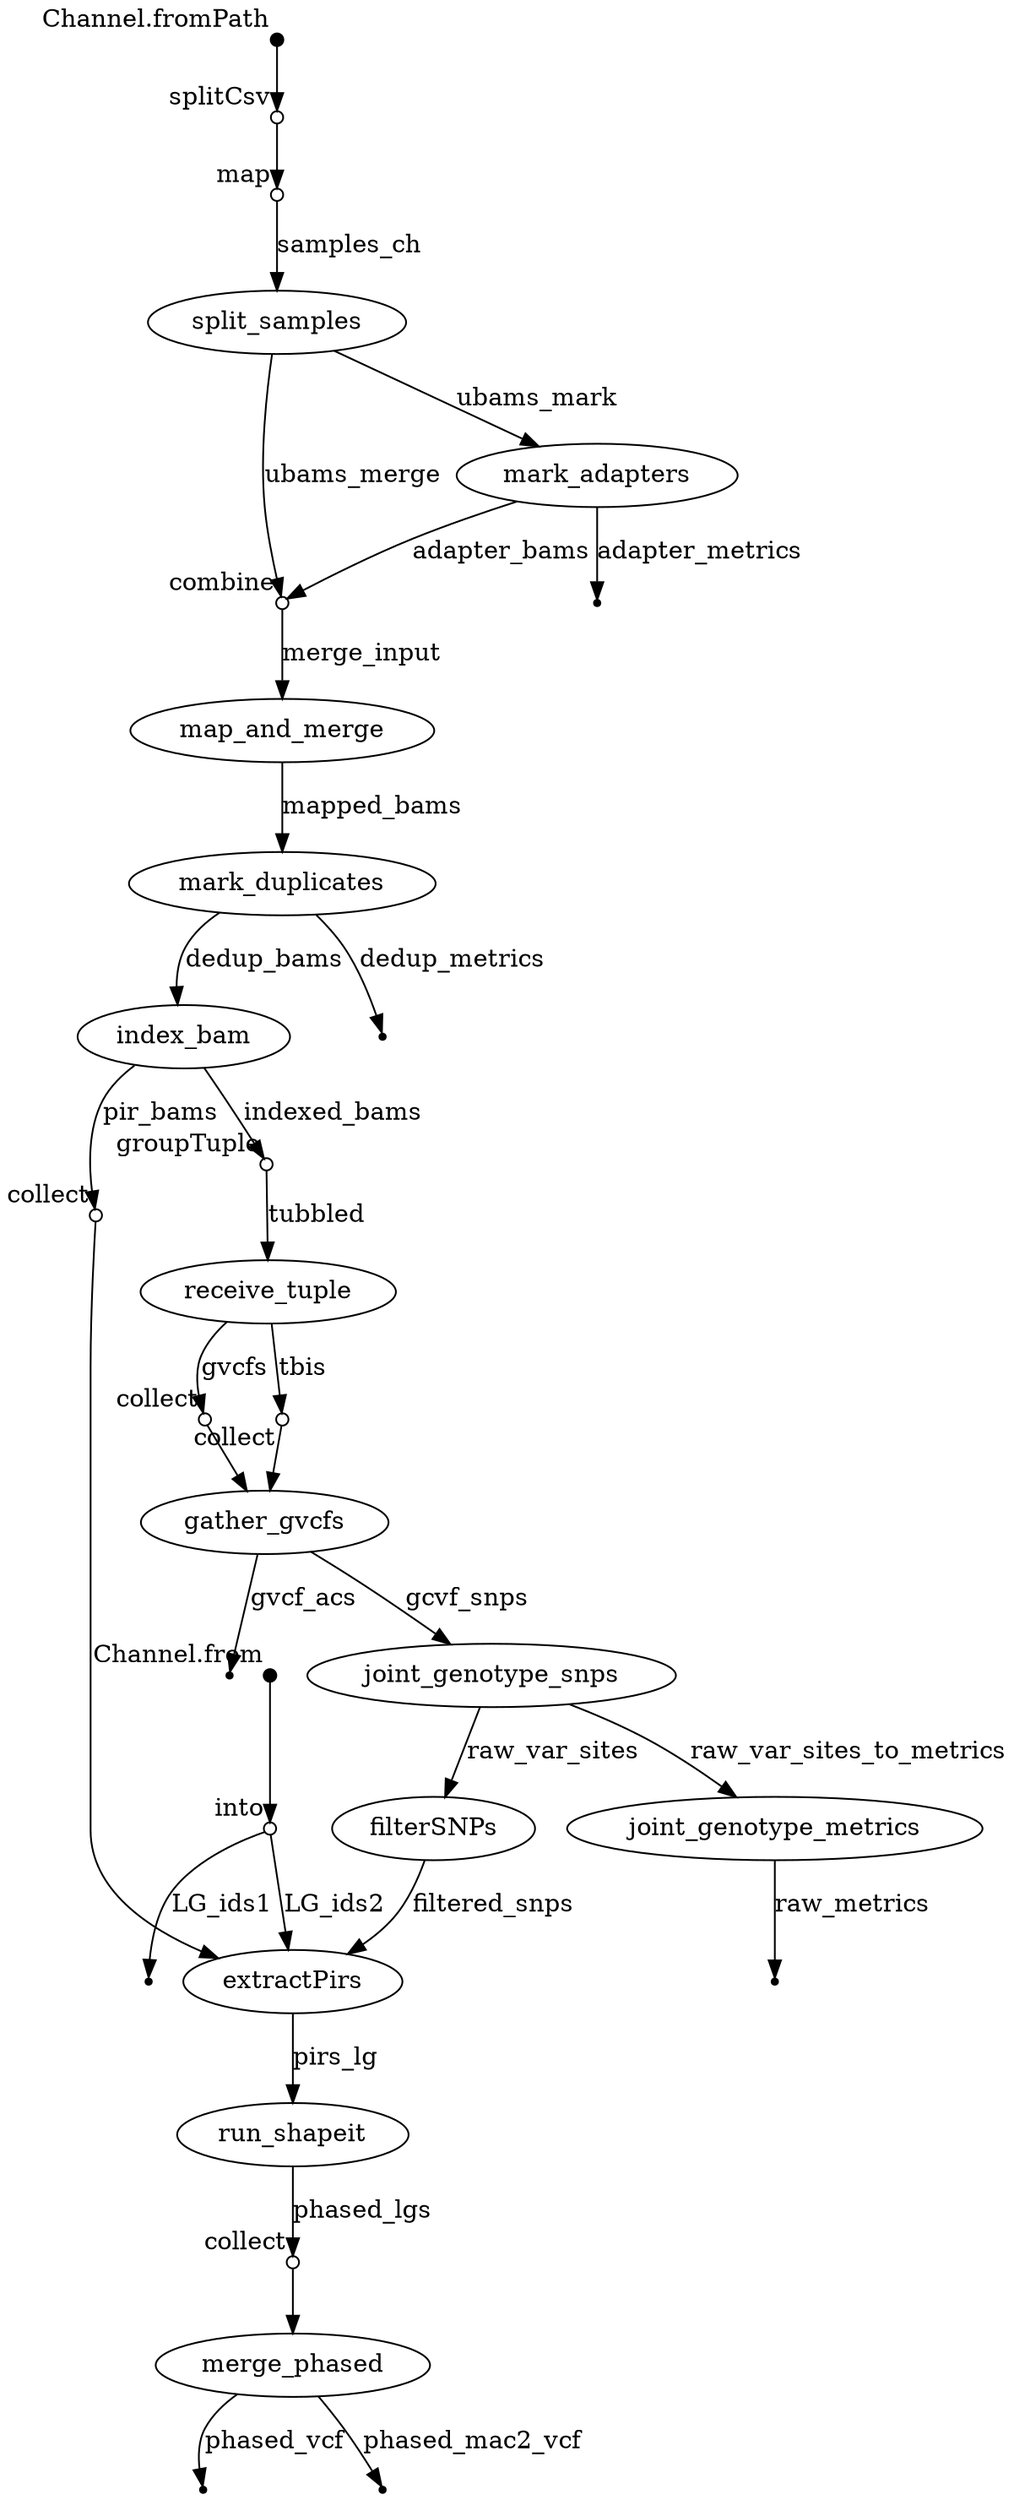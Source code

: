 digraph "dag" {
p0 [shape=point,label="",fixedsize=true,width=0.1,xlabel="Channel.fromPath"];
p1 [shape=circle,label="",fixedsize=true,width=0.1,xlabel="splitCsv"];
p0 -> p1;

p1 [shape=circle,label="",fixedsize=true,width=0.1,xlabel="splitCsv"];
p2 [shape=circle,label="",fixedsize=true,width=0.1,xlabel="map"];
p1 -> p2;

p2 [shape=circle,label="",fixedsize=true,width=0.1,xlabel="map"];
p3 [label="split_samples"];
p2 -> p3 [label="samples_ch"];

p3 [label="split_samples"];
p4 [label="mark_adapters"];
p3 -> p4 [label="ubams_mark"];

p3 [label="split_samples"];
p6 [shape=circle,label="",fixedsize=true,width=0.1,xlabel="combine"];
p3 -> p6 [label="ubams_merge"];

p4 [label="mark_adapters"];
p6 [shape=circle,label="",fixedsize=true,width=0.1,xlabel="combine"];
p4 -> p6 [label="adapter_bams"];

p4 [label="mark_adapters"];
p5 [shape=point];
p4 -> p5 [label="adapter_metrics"];

p6 [shape=circle,label="",fixedsize=true,width=0.1,xlabel="combine"];
p7 [label="map_and_merge"];
p6 -> p7 [label="merge_input"];

p7 [label="map_and_merge"];
p8 [label="mark_duplicates"];
p7 -> p8 [label="mapped_bams"];

p8 [label="mark_duplicates"];
p10 [label="index_bam"];
p8 -> p10 [label="dedup_bams"];

p8 [label="mark_duplicates"];
p9 [shape=point];
p8 -> p9 [label="dedup_metrics"];

p10 [label="index_bam"];
p11 [shape=circle,label="",fixedsize=true,width=0.1,xlabel="groupTuple"];
p10 -> p11 [label="indexed_bams"];

p10 [label="index_bam"];
p24 [shape=circle,label="",fixedsize=true,width=0.1,xlabel="collect"];
p10 -> p24 [label="pir_bams"];

p11 [shape=circle,label="",fixedsize=true,width=0.1,xlabel="groupTuple"];
p12 [label="receive_tuple"];
p11 -> p12 [label="tubbled"];

p12 [label="receive_tuple"];
p13 [shape=circle,label="",fixedsize=true,width=0.1,xlabel="collect"];
p12 -> p13 [label="gvcfs"];

p12 [label="receive_tuple"];
p14 [shape=circle,label="",fixedsize=true,width=0.1,xlabel="collect"];
p12 -> p14 [label="tbis"];

p13 [shape=circle,label="",fixedsize=true,width=0.1,xlabel="collect"];
p15 [label="gather_gvcfs"];
p13 -> p15;

p14 [shape=circle,label="",fixedsize=true,width=0.1,xlabel="collect"];
p15 [label="gather_gvcfs"];
p14 -> p15;

p15 [label="gather_gvcfs"];
p17 [label="joint_genotype_snps"];
p15 -> p17 [label="gcvf_snps"];

p15 [label="gather_gvcfs"];
p16 [shape=point];
p15 -> p16 [label="gvcf_acs"];

p17 [label="joint_genotype_snps"];
p23 [label="filterSNPs"];
p17 -> p23 [label="raw_var_sites"];

p17 [label="joint_genotype_snps"];
p21 [label="joint_genotype_metrics"];
p17 -> p21 [label="raw_var_sites_to_metrics"];

p18 [shape=point,label="",fixedsize=true,width=0.1,xlabel="Channel.from"];
p19 [shape=circle,label="",fixedsize=true,width=0.1,xlabel="into"];
p18 -> p19;

p19 [shape=circle,label="",fixedsize=true,width=0.1,xlabel="into"];
p20 [shape=point];
p19 -> p20 [label="LG_ids1"];

p19 [shape=circle,label="",fixedsize=true,width=0.1,xlabel="into"];
p25 [label="extractPirs"];
p19 -> p25 [label="LG_ids2"];

p21 [label="joint_genotype_metrics"];
p22 [shape=point];
p21 -> p22 [label="raw_metrics"];

p23 [label="filterSNPs"];
p25 [label="extractPirs"];
p23 -> p25 [label="filtered_snps"];

p24 [shape=circle,label="",fixedsize=true,width=0.1,xlabel="collect"];
p25 [label="extractPirs"];
p24 -> p25;

p25 [label="extractPirs"];
p26 [label="run_shapeit"];
p25 -> p26 [label="pirs_lg"];

p26 [label="run_shapeit"];
p27 [shape=circle,label="",fixedsize=true,width=0.1,xlabel="collect"];
p26 -> p27 [label="phased_lgs"];

p27 [shape=circle,label="",fixedsize=true,width=0.1,xlabel="collect"];
p28 [label="merge_phased"];
p27 -> p28;

p28 [label="merge_phased"];
p30 [shape=point];
p28 -> p30 [label="phased_vcf"];

p28 [label="merge_phased"];
p29 [shape=point];
p28 -> p29 [label="phased_mac2_vcf"];

}

